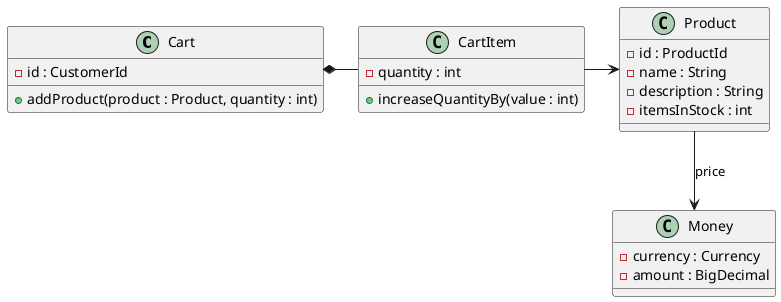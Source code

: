 @startuml
class Cart {
  -id : CustomerId
  +addProduct(product : Product, quantity : int)
}

Cart *-  CartItem

class CartItem {
  -quantity : int
  +increaseQuantityBy(value : int)
}

CartItem -> Product

class Product {
  -id : ProductId
  -name : String
  -description : String
  -itemsInStock : int
}

Product --> Money : price

class Money {
  -currency : Currency
  -amount : BigDecimal
}
@enduml